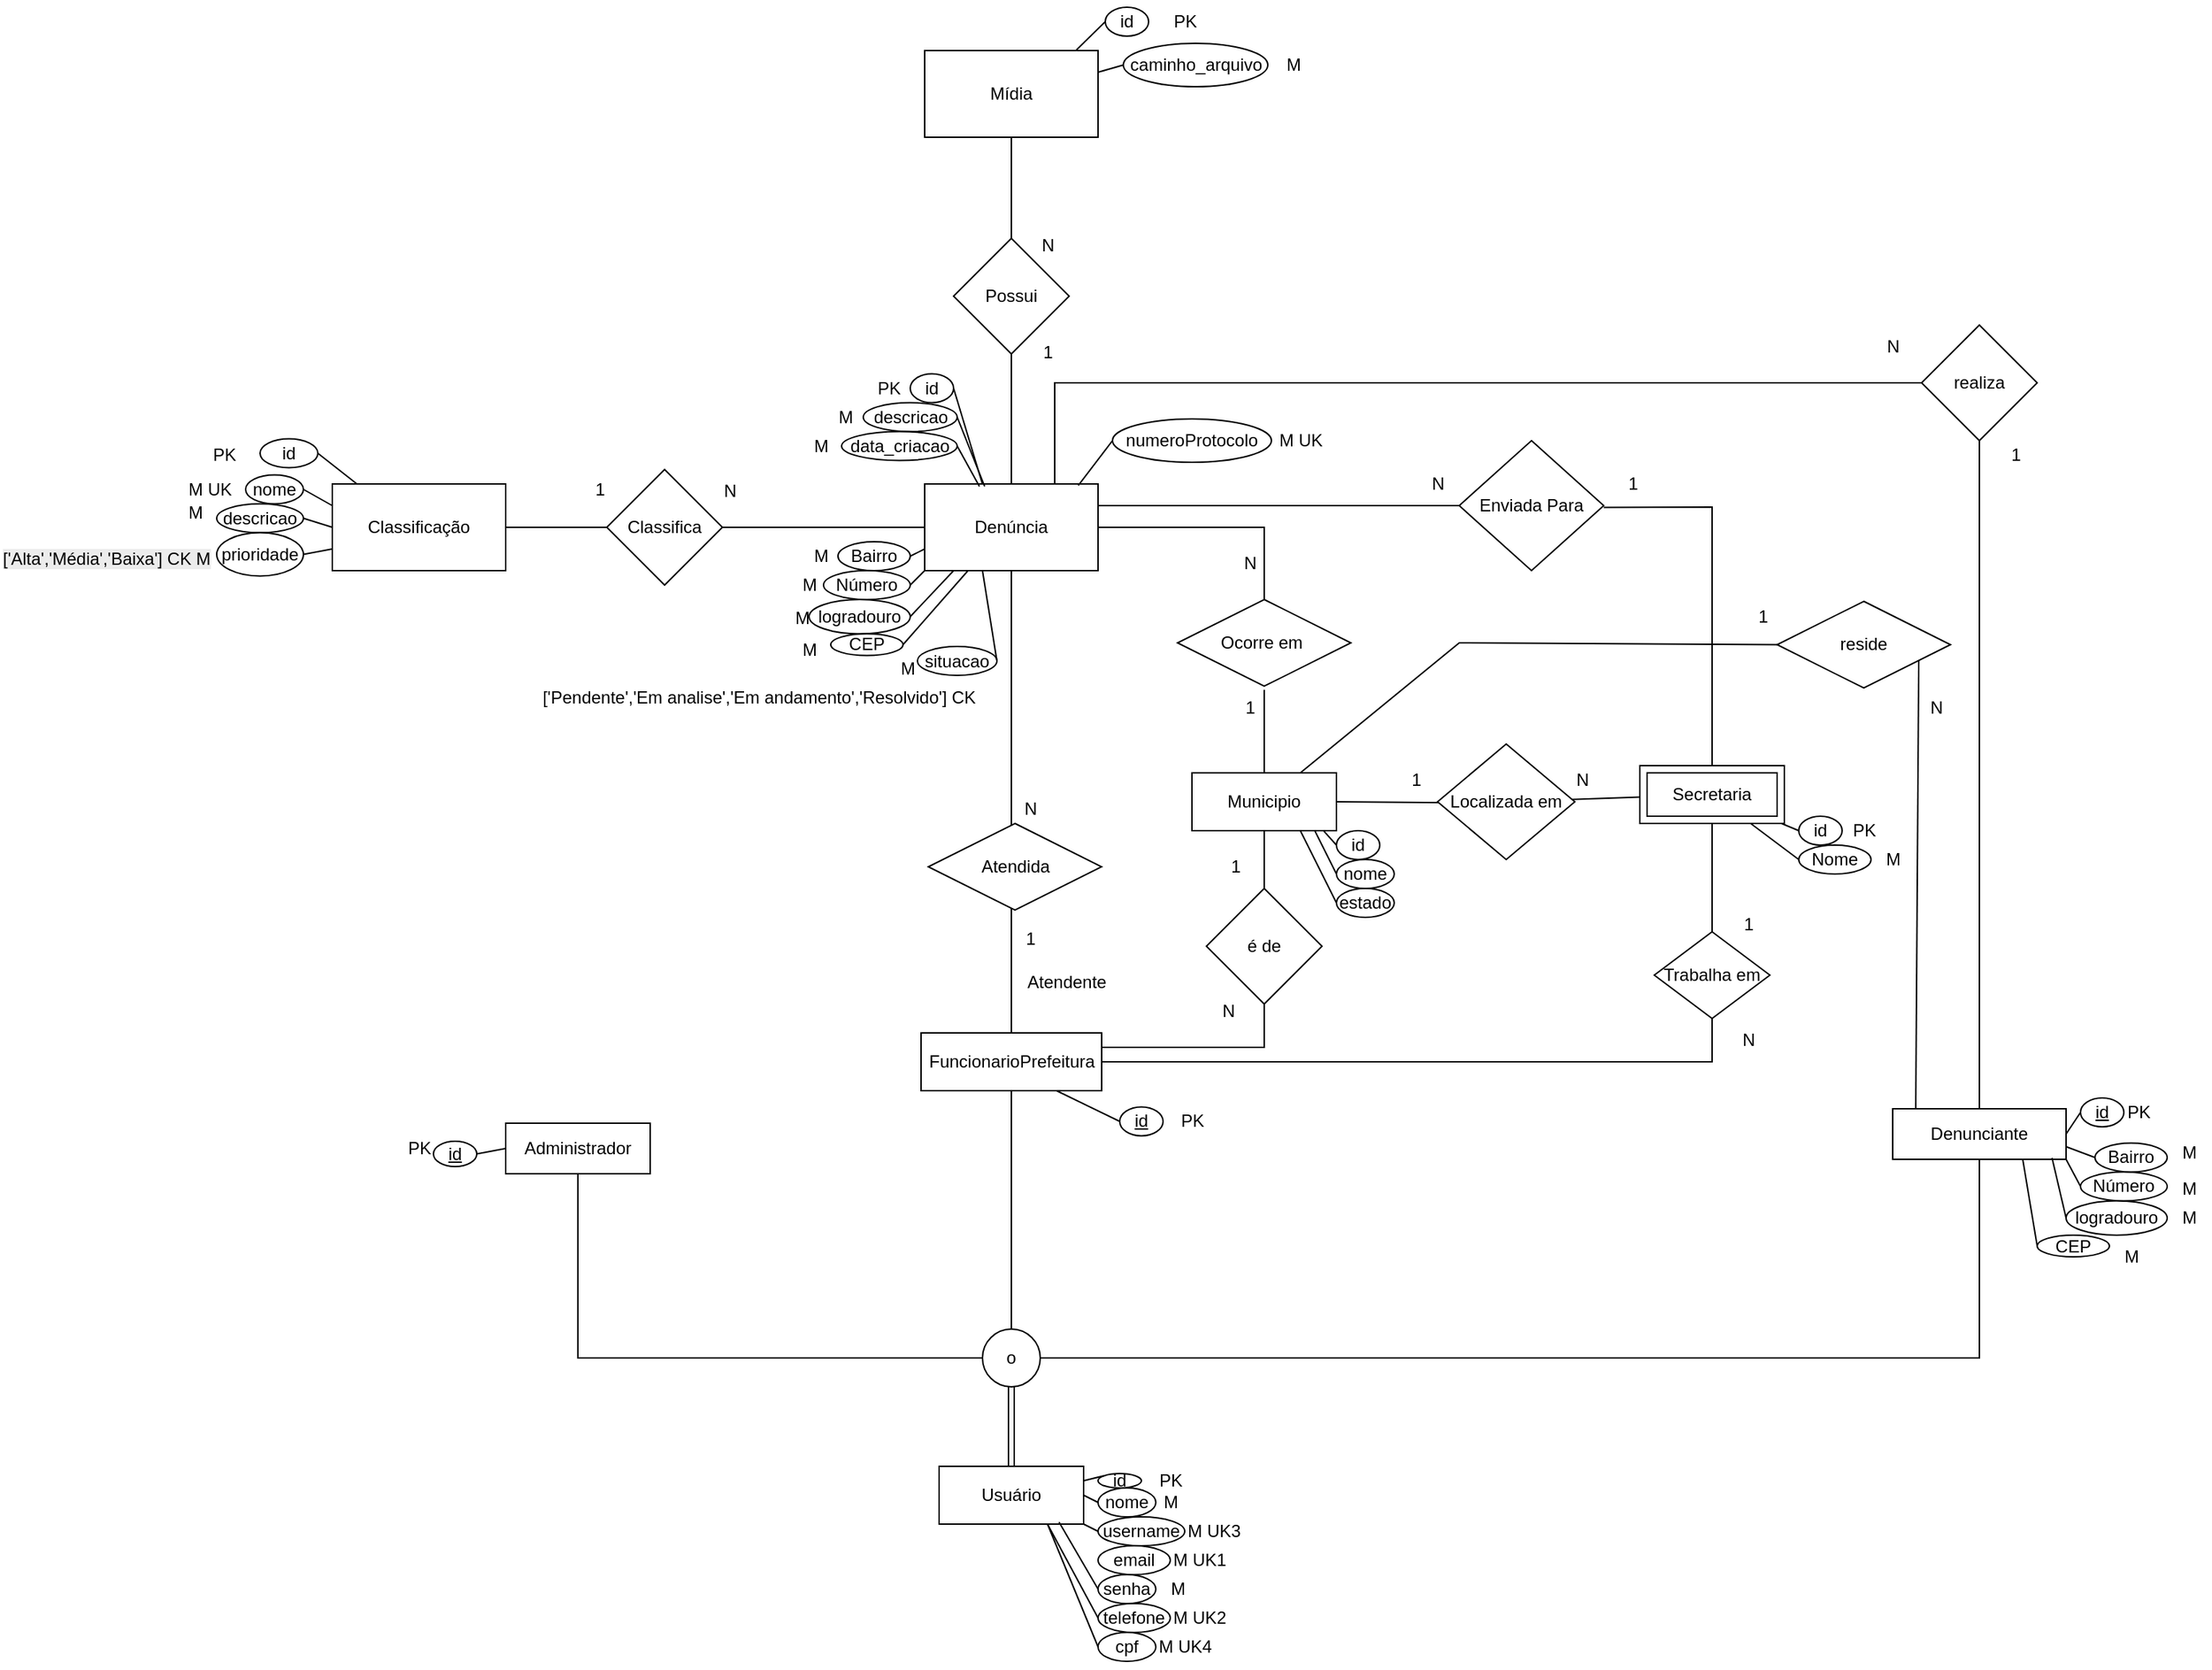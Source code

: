 <mxfile version="27.1.4">
  <diagram name="Página-1" id="dTBYpsWQFZwytrFaCJFg">
    <mxGraphModel dx="2107" dy="1709" grid="1" gridSize="10" guides="1" tooltips="1" connect="1" arrows="1" fold="1" page="1" pageScale="1" pageWidth="827" pageHeight="1169" math="0" shadow="0">
      <root>
        <mxCell id="0" />
        <mxCell id="1" parent="0" />
        <mxCell id="-HPxGVENbK4zKSCoRWja-1" value="Usuário" style="whiteSpace=wrap;html=1;align=center;" parent="1" vertex="1">
          <mxGeometry x="320" y="660" width="100" height="40" as="geometry" />
        </mxCell>
        <mxCell id="-HPxGVENbK4zKSCoRWja-2" value="id" style="ellipse;whiteSpace=wrap;html=1;" parent="1" vertex="1">
          <mxGeometry x="430" y="665" width="30" height="10" as="geometry" />
        </mxCell>
        <mxCell id="-HPxGVENbK4zKSCoRWja-3" value="nome" style="ellipse;whiteSpace=wrap;html=1;" parent="1" vertex="1">
          <mxGeometry x="430" y="675" width="40" height="20" as="geometry" />
        </mxCell>
        <mxCell id="-HPxGVENbK4zKSCoRWja-4" value="email" style="ellipse;whiteSpace=wrap;html=1;" parent="1" vertex="1">
          <mxGeometry x="430" y="715" width="50" height="20" as="geometry" />
        </mxCell>
        <mxCell id="-HPxGVENbK4zKSCoRWja-5" value="senha" style="ellipse;whiteSpace=wrap;html=1;" parent="1" vertex="1">
          <mxGeometry x="430" y="735" width="40" height="20" as="geometry" />
        </mxCell>
        <mxCell id="-HPxGVENbK4zKSCoRWja-6" value="telefone" style="ellipse;whiteSpace=wrap;html=1;" parent="1" vertex="1">
          <mxGeometry x="430" y="755" width="50" height="20" as="geometry" />
        </mxCell>
        <mxCell id="-HPxGVENbK4zKSCoRWja-7" value="PK" style="text;html=1;align=center;verticalAlign=middle;resizable=0;points=[];autosize=1;strokeColor=none;fillColor=none;" parent="1" vertex="1">
          <mxGeometry x="460" y="655" width="40" height="30" as="geometry" />
        </mxCell>
        <mxCell id="-HPxGVENbK4zKSCoRWja-8" value="M" style="text;html=1;align=center;verticalAlign=middle;resizable=0;points=[];autosize=1;strokeColor=none;fillColor=none;" parent="1" vertex="1">
          <mxGeometry x="465" y="670" width="30" height="30" as="geometry" />
        </mxCell>
        <mxCell id="-HPxGVENbK4zKSCoRWja-9" value="M UK1" style="text;html=1;align=center;verticalAlign=middle;resizable=0;points=[];autosize=1;strokeColor=none;fillColor=none;" parent="1" vertex="1">
          <mxGeometry x="470" y="710" width="60" height="30" as="geometry" />
        </mxCell>
        <mxCell id="-HPxGVENbK4zKSCoRWja-10" value="M" style="text;html=1;align=center;verticalAlign=middle;resizable=0;points=[];autosize=1;strokeColor=none;fillColor=none;" parent="1" vertex="1">
          <mxGeometry x="470" y="730" width="30" height="30" as="geometry" />
        </mxCell>
        <mxCell id="-HPxGVENbK4zKSCoRWja-11" value="M UK2" style="text;html=1;align=center;verticalAlign=middle;resizable=0;points=[];autosize=1;strokeColor=none;fillColor=none;" parent="1" vertex="1">
          <mxGeometry x="470" y="750" width="60" height="30" as="geometry" />
        </mxCell>
        <mxCell id="-HPxGVENbK4zKSCoRWja-12" value="" style="endArrow=none;html=1;rounded=0;exitX=1;exitY=0.5;exitDx=0;exitDy=0;entryX=0;entryY=0.5;entryDx=0;entryDy=0;" parent="1" source="-HPxGVENbK4zKSCoRWja-1" target="-HPxGVENbK4zKSCoRWja-3" edge="1">
          <mxGeometry relative="1" as="geometry">
            <mxPoint x="290" y="540" as="sourcePoint" />
            <mxPoint x="450" y="540" as="targetPoint" />
          </mxGeometry>
        </mxCell>
        <mxCell id="-HPxGVENbK4zKSCoRWja-13" value="" style="endArrow=none;html=1;rounded=0;exitX=1;exitY=0.25;exitDx=0;exitDy=0;entryX=0;entryY=0;entryDx=0;entryDy=0;" parent="1" source="-HPxGVENbK4zKSCoRWja-1" target="-HPxGVENbK4zKSCoRWja-2" edge="1">
          <mxGeometry relative="1" as="geometry">
            <mxPoint x="290" y="540" as="sourcePoint" />
            <mxPoint x="450" y="540" as="targetPoint" />
          </mxGeometry>
        </mxCell>
        <mxCell id="-HPxGVENbK4zKSCoRWja-14" value="" style="endArrow=none;html=1;rounded=0;exitX=0.75;exitY=1;exitDx=0;exitDy=0;entryX=0;entryY=0.5;entryDx=0;entryDy=0;" parent="1" source="-HPxGVENbK4zKSCoRWja-1" target="-HPxGVENbK4zKSCoRWja-6" edge="1">
          <mxGeometry relative="1" as="geometry">
            <mxPoint x="440" y="700" as="sourcePoint" />
            <mxPoint x="450" y="720" as="targetPoint" />
            <Array as="points" />
          </mxGeometry>
        </mxCell>
        <mxCell id="-HPxGVENbK4zKSCoRWja-15" value="" style="endArrow=none;html=1;rounded=0;exitX=0.83;exitY=0.967;exitDx=0;exitDy=0;entryX=0;entryY=0.5;entryDx=0;entryDy=0;exitPerimeter=0;" parent="1" source="-HPxGVENbK4zKSCoRWja-1" target="-HPxGVENbK4zKSCoRWja-5" edge="1">
          <mxGeometry relative="1" as="geometry">
            <mxPoint x="290" y="540" as="sourcePoint" />
            <mxPoint x="450" y="540" as="targetPoint" />
          </mxGeometry>
        </mxCell>
        <mxCell id="-HPxGVENbK4zKSCoRWja-16" value="o" style="ellipse;whiteSpace=wrap;html=1;align=center;" parent="1" vertex="1">
          <mxGeometry x="350" y="565" width="40" height="40" as="geometry" />
        </mxCell>
        <mxCell id="-HPxGVENbK4zKSCoRWja-17" value="" style="shape=link;html=1;rounded=0;exitX=0.5;exitY=0;exitDx=0;exitDy=0;entryX=0.5;entryY=1;entryDx=0;entryDy=0;" parent="1" source="-HPxGVENbK4zKSCoRWja-1" target="-HPxGVENbK4zKSCoRWja-16" edge="1">
          <mxGeometry relative="1" as="geometry">
            <mxPoint x="290" y="380" as="sourcePoint" />
            <mxPoint x="450" y="380" as="targetPoint" />
          </mxGeometry>
        </mxCell>
        <mxCell id="-HPxGVENbK4zKSCoRWja-18" value="" style="resizable=0;html=1;whiteSpace=wrap;align=right;verticalAlign=bottom;" parent="-HPxGVENbK4zKSCoRWja-17" connectable="0" vertex="1">
          <mxGeometry x="1" relative="1" as="geometry" />
        </mxCell>
        <mxCell id="-HPxGVENbK4zKSCoRWja-19" value="Administrador" style="whiteSpace=wrap;html=1;align=center;" parent="1" vertex="1">
          <mxGeometry x="20" y="422.5" width="100" height="35" as="geometry" />
        </mxCell>
        <mxCell id="-HPxGVENbK4zKSCoRWja-20" value="&lt;u&gt;id&lt;/u&gt;" style="ellipse;whiteSpace=wrap;html=1;" parent="1" vertex="1">
          <mxGeometry x="-30" y="435" width="30" height="17.5" as="geometry" />
        </mxCell>
        <mxCell id="-HPxGVENbK4zKSCoRWja-21" value="PK" style="text;html=1;align=center;verticalAlign=middle;resizable=0;points=[];autosize=1;strokeColor=none;fillColor=none;" parent="1" vertex="1">
          <mxGeometry x="-60" y="425" width="40" height="30" as="geometry" />
        </mxCell>
        <mxCell id="-HPxGVENbK4zKSCoRWja-22" value="username" style="ellipse;whiteSpace=wrap;html=1;" parent="1" vertex="1">
          <mxGeometry x="430" y="695" width="60" height="20" as="geometry" />
        </mxCell>
        <mxCell id="-HPxGVENbK4zKSCoRWja-23" value="" style="endArrow=none;html=1;rounded=0;exitX=1;exitY=1;exitDx=0;exitDy=0;entryX=0;entryY=0.5;entryDx=0;entryDy=0;" parent="1" source="-HPxGVENbK4zKSCoRWja-1" target="-HPxGVENbK4zKSCoRWja-22" edge="1">
          <mxGeometry relative="1" as="geometry">
            <mxPoint x="430" y="690" as="sourcePoint" />
            <mxPoint x="440" y="695" as="targetPoint" />
          </mxGeometry>
        </mxCell>
        <mxCell id="-HPxGVENbK4zKSCoRWja-24" value="M UK3" style="text;html=1;align=center;verticalAlign=middle;resizable=0;points=[];autosize=1;strokeColor=none;fillColor=none;" parent="1" vertex="1">
          <mxGeometry x="480" y="690" width="60" height="30" as="geometry" />
        </mxCell>
        <mxCell id="-HPxGVENbK4zKSCoRWja-25" value="" style="endArrow=none;html=1;rounded=0;exitX=1;exitY=0.5;exitDx=0;exitDy=0;entryX=0;entryY=0.5;entryDx=0;entryDy=0;" parent="1" source="-HPxGVENbK4zKSCoRWja-20" target="-HPxGVENbK4zKSCoRWja-19" edge="1">
          <mxGeometry relative="1" as="geometry">
            <mxPoint x="60" y="442.5" as="sourcePoint" />
            <mxPoint x="220" y="442.5" as="targetPoint" />
          </mxGeometry>
        </mxCell>
        <mxCell id="-HPxGVENbK4zKSCoRWja-26" value="" style="endArrow=none;html=1;rounded=0;exitX=0.5;exitY=1;exitDx=0;exitDy=0;entryX=0;entryY=0.5;entryDx=0;entryDy=0;" parent="1" source="-HPxGVENbK4zKSCoRWja-19" target="-HPxGVENbK4zKSCoRWja-16" edge="1">
          <mxGeometry relative="1" as="geometry">
            <mxPoint x="140" y="460" as="sourcePoint" />
            <mxPoint x="300" y="460" as="targetPoint" />
            <Array as="points">
              <mxPoint x="70" y="585" />
            </Array>
          </mxGeometry>
        </mxCell>
        <mxCell id="-HPxGVENbK4zKSCoRWja-27" value="FuncionarioPrefeitura" style="whiteSpace=wrap;html=1;" parent="1" vertex="1">
          <mxGeometry x="307.5" y="360" width="125" height="40" as="geometry" />
        </mxCell>
        <mxCell id="-HPxGVENbK4zKSCoRWja-28" value="" style="endArrow=none;html=1;rounded=0;exitX=0.5;exitY=0;exitDx=0;exitDy=0;entryX=0.5;entryY=1;entryDx=0;entryDy=0;" parent="1" source="-HPxGVENbK4zKSCoRWja-16" target="-HPxGVENbK4zKSCoRWja-27" edge="1">
          <mxGeometry relative="1" as="geometry">
            <mxPoint x="290" y="460" as="sourcePoint" />
            <mxPoint x="450" y="460" as="targetPoint" />
          </mxGeometry>
        </mxCell>
        <mxCell id="-HPxGVENbK4zKSCoRWja-29" value="&lt;div&gt;&lt;span style=&quot;background-color: transparent; color: light-dark(rgb(0, 0, 0), rgb(255, 255, 255));&quot;&gt;Denunciante&lt;/span&gt;&lt;/div&gt;" style="whiteSpace=wrap;html=1;" parent="1" vertex="1">
          <mxGeometry x="980" y="412.5" width="120" height="35" as="geometry" />
        </mxCell>
        <mxCell id="-HPxGVENbK4zKSCoRWja-30" value="" style="endArrow=none;html=1;rounded=0;exitX=1;exitY=0.5;exitDx=0;exitDy=0;entryX=0.5;entryY=1;entryDx=0;entryDy=0;" parent="1" source="-HPxGVENbK4zKSCoRWja-16" target="-HPxGVENbK4zKSCoRWja-29" edge="1">
          <mxGeometry relative="1" as="geometry">
            <mxPoint x="400" y="460" as="sourcePoint" />
            <mxPoint x="560" y="460" as="targetPoint" />
            <Array as="points">
              <mxPoint x="740" y="585" />
              <mxPoint x="1040" y="585" />
            </Array>
          </mxGeometry>
        </mxCell>
        <mxCell id="-HPxGVENbK4zKSCoRWja-31" value="&lt;u&gt;id&lt;/u&gt;" style="ellipse;whiteSpace=wrap;html=1;" parent="1" vertex="1">
          <mxGeometry x="445" y="411.25" width="30" height="20" as="geometry" />
        </mxCell>
        <mxCell id="-HPxGVENbK4zKSCoRWja-32" value="&lt;u&gt;id&lt;/u&gt;" style="ellipse;whiteSpace=wrap;html=1;" parent="1" vertex="1">
          <mxGeometry x="1110" y="405" width="30" height="20" as="geometry" />
        </mxCell>
        <mxCell id="-HPxGVENbK4zKSCoRWja-43" value="" style="endArrow=none;html=1;rounded=0;exitX=1;exitY=0.5;exitDx=0;exitDy=0;entryX=0;entryY=0.5;entryDx=0;entryDy=0;" parent="1" source="-HPxGVENbK4zKSCoRWja-29" target="-HPxGVENbK4zKSCoRWja-32" edge="1">
          <mxGeometry relative="1" as="geometry">
            <mxPoint x="950" y="262.5" as="sourcePoint" />
            <mxPoint x="1110" y="262.5" as="targetPoint" />
          </mxGeometry>
        </mxCell>
        <mxCell id="-HPxGVENbK4zKSCoRWja-44" value="" style="endArrow=none;html=1;rounded=0;exitX=0.75;exitY=1;exitDx=0;exitDy=0;entryX=0;entryY=0.5;entryDx=0;entryDy=0;" parent="1" source="-HPxGVENbK4zKSCoRWja-27" target="-HPxGVENbK4zKSCoRWja-31" edge="1">
          <mxGeometry relative="1" as="geometry">
            <mxPoint x="375.25" y="412.5" as="sourcePoint" />
            <mxPoint x="667.75" y="426.25" as="targetPoint" />
          </mxGeometry>
        </mxCell>
        <mxCell id="-HPxGVENbK4zKSCoRWja-45" value="PK" style="text;html=1;align=center;verticalAlign=middle;resizable=0;points=[];autosize=1;strokeColor=none;fillColor=none;" parent="1" vertex="1">
          <mxGeometry x="475" y="406.25" width="40" height="30" as="geometry" />
        </mxCell>
        <mxCell id="-HPxGVENbK4zKSCoRWja-46" value="PK" style="text;html=1;align=center;verticalAlign=middle;resizable=0;points=[];autosize=1;strokeColor=none;fillColor=none;" parent="1" vertex="1">
          <mxGeometry x="1130" y="400" width="40" height="30" as="geometry" />
        </mxCell>
        <mxCell id="-HPxGVENbK4zKSCoRWja-53" value="Denúncia" style="whiteSpace=wrap;html=1;" parent="1" vertex="1">
          <mxGeometry x="310" y="-20" width="120" height="60" as="geometry" />
        </mxCell>
        <mxCell id="-HPxGVENbK4zKSCoRWja-56" value="[&#39;Pendente&#39;,&#39;Em analise&#39;,&#39;Em andamento&#39;,&#39;Resolvido&#39;] CK" style="text;html=1;align=center;verticalAlign=middle;resizable=0;points=[];autosize=1;strokeColor=none;fillColor=none;" parent="1" vertex="1">
          <mxGeometry x="35" y="112.5" width="320" height="30" as="geometry" />
        </mxCell>
        <mxCell id="-HPxGVENbK4zKSCoRWja-58" value="" style="endArrow=none;html=1;rounded=0;exitX=0.5;exitY=0;exitDx=0;exitDy=0;entryX=0.5;entryY=1;entryDx=0;entryDy=0;" parent="1" source="-HPxGVENbK4zKSCoRWja-27" edge="1">
          <mxGeometry relative="1" as="geometry">
            <mxPoint x="-140" y="370" as="sourcePoint" />
            <mxPoint x="370" y="270" as="targetPoint" />
          </mxGeometry>
        </mxCell>
        <mxCell id="-HPxGVENbK4zKSCoRWja-59" value="1" style="text;html=1;align=center;verticalAlign=middle;resizable=0;points=[];autosize=1;strokeColor=none;fillColor=none;" parent="1" vertex="1">
          <mxGeometry x="367.5" y="280" width="30" height="30" as="geometry" />
        </mxCell>
        <mxCell id="-HPxGVENbK4zKSCoRWja-60" value="" style="endArrow=none;html=1;rounded=0;exitX=0.5;exitY=0;exitDx=0;exitDy=0;entryX=0.5;entryY=1;entryDx=0;entryDy=0;" parent="1" target="-HPxGVENbK4zKSCoRWja-53" edge="1">
          <mxGeometry relative="1" as="geometry">
            <mxPoint x="370" y="220" as="sourcePoint" />
            <mxPoint x="300" y="370" as="targetPoint" />
            <Array as="points" />
          </mxGeometry>
        </mxCell>
        <mxCell id="-HPxGVENbK4zKSCoRWja-61" value="N" style="text;html=1;align=center;verticalAlign=middle;resizable=0;points=[];autosize=1;strokeColor=none;fillColor=none;" parent="1" vertex="1">
          <mxGeometry x="367.5" y="190" width="30" height="30" as="geometry" />
        </mxCell>
        <mxCell id="-HPxGVENbK4zKSCoRWja-63" value="Trabalha em" style="rhombus;whiteSpace=wrap;html=1;" parent="1" vertex="1">
          <mxGeometry x="815" y="290" width="80" height="60" as="geometry" />
        </mxCell>
        <mxCell id="-HPxGVENbK4zKSCoRWja-64" value="" style="endArrow=none;html=1;rounded=0;exitX=1;exitY=0.5;exitDx=0;exitDy=0;entryX=0.5;entryY=1;entryDx=0;entryDy=0;" parent="1" source="-HPxGVENbK4zKSCoRWja-27" target="-HPxGVENbK4zKSCoRWja-63" edge="1">
          <mxGeometry relative="1" as="geometry">
            <mxPoint x="300" y="370" as="sourcePoint" />
            <mxPoint x="460" y="370" as="targetPoint" />
            <Array as="points">
              <mxPoint x="855" y="380" />
            </Array>
          </mxGeometry>
        </mxCell>
        <mxCell id="-HPxGVENbK4zKSCoRWja-65" value="" style="endArrow=none;html=1;rounded=0;entryX=0.5;entryY=0;entryDx=0;entryDy=0;" parent="1" source="AF4IXtCpcORTExW_gY6E-18" target="-HPxGVENbK4zKSCoRWja-63" edge="1">
          <mxGeometry relative="1" as="geometry">
            <mxPoint x="855" y="220" as="sourcePoint" />
            <mxPoint x="785" y="370" as="targetPoint" />
          </mxGeometry>
        </mxCell>
        <mxCell id="-HPxGVENbK4zKSCoRWja-66" value="1" style="text;html=1;align=center;verticalAlign=middle;resizable=0;points=[];autosize=1;strokeColor=none;fillColor=none;" parent="1" vertex="1">
          <mxGeometry x="865" y="270" width="30" height="30" as="geometry" />
        </mxCell>
        <mxCell id="-HPxGVENbK4zKSCoRWja-67" value="N" style="text;html=1;align=center;verticalAlign=middle;resizable=0;points=[];autosize=1;strokeColor=none;fillColor=none;" parent="1" vertex="1">
          <mxGeometry x="865" y="350" width="30" height="30" as="geometry" />
        </mxCell>
        <mxCell id="-HPxGVENbK4zKSCoRWja-69" value="id" style="ellipse;whiteSpace=wrap;html=1;" parent="1" vertex="1">
          <mxGeometry x="915" y="210" width="30" height="20" as="geometry" />
        </mxCell>
        <mxCell id="-HPxGVENbK4zKSCoRWja-70" value="PK" style="text;html=1;align=center;verticalAlign=middle;resizable=0;points=[];autosize=1;strokeColor=none;fillColor=none;" parent="1" vertex="1">
          <mxGeometry x="940" y="205" width="40" height="30" as="geometry" />
        </mxCell>
        <mxCell id="-HPxGVENbK4zKSCoRWja-71" value="Nome" style="ellipse;whiteSpace=wrap;html=1;" parent="1" vertex="1">
          <mxGeometry x="915" y="230" width="50" height="20" as="geometry" />
        </mxCell>
        <mxCell id="-HPxGVENbK4zKSCoRWja-72" value="M" style="text;html=1;align=center;verticalAlign=middle;resizable=0;points=[];autosize=1;strokeColor=none;fillColor=none;" parent="1" vertex="1">
          <mxGeometry x="965" y="225" width="30" height="30" as="geometry" />
        </mxCell>
        <mxCell id="-HPxGVENbK4zKSCoRWja-75" value="" style="endArrow=none;html=1;rounded=0;entryX=0;entryY=0.5;entryDx=0;entryDy=0;" parent="1" source="AF4IXtCpcORTExW_gY6E-18" target="-HPxGVENbK4zKSCoRWja-71" edge="1">
          <mxGeometry relative="1" as="geometry">
            <mxPoint x="892.17" y="221.16" as="sourcePoint" />
            <mxPoint x="1085" y="370" as="targetPoint" />
          </mxGeometry>
        </mxCell>
        <mxCell id="-HPxGVENbK4zKSCoRWja-76" value="" style="endArrow=none;html=1;rounded=0;entryX=0;entryY=0.5;entryDx=0;entryDy=0;" parent="1" source="AF4IXtCpcORTExW_gY6E-18" target="-HPxGVENbK4zKSCoRWja-69" edge="1">
          <mxGeometry relative="1" as="geometry">
            <mxPoint x="900" y="220" as="sourcePoint" />
            <mxPoint x="925" y="270" as="targetPoint" />
          </mxGeometry>
        </mxCell>
        <mxCell id="-HPxGVENbK4zKSCoRWja-77" value="é de" style="rhombus;whiteSpace=wrap;html=1;" parent="1" vertex="1">
          <mxGeometry x="505" y="260" width="80" height="80" as="geometry" />
        </mxCell>
        <mxCell id="-HPxGVENbK4zKSCoRWja-78" value="Municipio" style="whiteSpace=wrap;html=1;" parent="1" vertex="1">
          <mxGeometry x="495" y="180" width="100" height="40" as="geometry" />
        </mxCell>
        <mxCell id="-HPxGVENbK4zKSCoRWja-79" value="" style="endArrow=none;html=1;rounded=0;exitX=1;exitY=0.25;exitDx=0;exitDy=0;entryX=0.5;entryY=1;entryDx=0;entryDy=0;" parent="1" source="-HPxGVENbK4zKSCoRWja-27" target="-HPxGVENbK4zKSCoRWja-77" edge="1">
          <mxGeometry relative="1" as="geometry">
            <mxPoint x="430" y="400" as="sourcePoint" />
            <mxPoint x="510" y="370" as="targetPoint" />
            <Array as="points">
              <mxPoint x="545" y="370" />
            </Array>
          </mxGeometry>
        </mxCell>
        <mxCell id="-HPxGVENbK4zKSCoRWja-80" value="" style="endArrow=none;html=1;rounded=0;exitX=0.5;exitY=1;exitDx=0;exitDy=0;entryX=0.5;entryY=0;entryDx=0;entryDy=0;" parent="1" source="-HPxGVENbK4zKSCoRWja-78" target="-HPxGVENbK4zKSCoRWja-77" edge="1">
          <mxGeometry relative="1" as="geometry">
            <mxPoint x="465" y="400" as="sourcePoint" />
            <mxPoint x="625" y="400" as="targetPoint" />
          </mxGeometry>
        </mxCell>
        <mxCell id="-HPxGVENbK4zKSCoRWja-81" value="id" style="ellipse;whiteSpace=wrap;html=1;" parent="1" vertex="1">
          <mxGeometry x="595" y="220" width="30" height="20" as="geometry" />
        </mxCell>
        <mxCell id="-HPxGVENbK4zKSCoRWja-82" value="" style="endArrow=none;html=1;rounded=0;entryX=0;entryY=0.5;entryDx=0;entryDy=0;exitX=0.913;exitY=1.008;exitDx=0;exitDy=0;exitPerimeter=0;" parent="1" source="-HPxGVENbK4zKSCoRWja-78" target="-HPxGVENbK4zKSCoRWja-81" edge="1">
          <mxGeometry relative="1" as="geometry">
            <mxPoint x="584" y="222" as="sourcePoint" />
            <mxPoint x="650" y="400" as="targetPoint" />
          </mxGeometry>
        </mxCell>
        <mxCell id="-HPxGVENbK4zKSCoRWja-83" value="nome" style="ellipse;whiteSpace=wrap;html=1;" parent="1" vertex="1">
          <mxGeometry x="595" y="240" width="40" height="20" as="geometry" />
        </mxCell>
        <mxCell id="-HPxGVENbK4zKSCoRWja-84" value="estado" style="ellipse;whiteSpace=wrap;html=1;" parent="1" vertex="1">
          <mxGeometry x="595" y="260" width="40" height="20" as="geometry" />
        </mxCell>
        <mxCell id="-HPxGVENbK4zKSCoRWja-85" value="" style="endArrow=none;html=1;rounded=0;exitX=0.85;exitY=1;exitDx=0;exitDy=0;exitPerimeter=0;entryX=0;entryY=0.5;entryDx=0;entryDy=0;" parent="1" source="-HPxGVENbK4zKSCoRWja-78" target="-HPxGVENbK4zKSCoRWja-83" edge="1">
          <mxGeometry relative="1" as="geometry">
            <mxPoint x="490" y="400" as="sourcePoint" />
            <mxPoint x="650" y="400" as="targetPoint" />
          </mxGeometry>
        </mxCell>
        <mxCell id="-HPxGVENbK4zKSCoRWja-86" value="" style="endArrow=none;html=1;rounded=0;exitX=0.75;exitY=1;exitDx=0;exitDy=0;entryX=0;entryY=0.5;entryDx=0;entryDy=0;" parent="1" source="-HPxGVENbK4zKSCoRWja-78" target="-HPxGVENbK4zKSCoRWja-84" edge="1">
          <mxGeometry relative="1" as="geometry">
            <mxPoint x="490" y="400" as="sourcePoint" />
            <mxPoint x="650" y="400" as="targetPoint" />
          </mxGeometry>
        </mxCell>
        <mxCell id="-HPxGVENbK4zKSCoRWja-88" value="" style="endArrow=none;html=1;rounded=0;exitX=1;exitY=0.5;exitDx=0;exitDy=0;entryX=0.07;entryY=0.508;entryDx=0;entryDy=0;entryPerimeter=0;" parent="1" source="-HPxGVENbK4zKSCoRWja-78" target="AF4IXtCpcORTExW_gY6E-21" edge="1">
          <mxGeometry relative="1" as="geometry">
            <mxPoint x="550" y="420" as="sourcePoint" />
            <mxPoint x="660" y="200" as="targetPoint" />
          </mxGeometry>
        </mxCell>
        <mxCell id="-HPxGVENbK4zKSCoRWja-89" value="1" style="text;html=1;align=center;verticalAlign=middle;resizable=0;points=[];autosize=1;strokeColor=none;fillColor=none;" parent="1" vertex="1">
          <mxGeometry x="635" y="170" width="30" height="30" as="geometry" />
        </mxCell>
        <mxCell id="-HPxGVENbK4zKSCoRWja-90" value="N" style="text;html=1;align=center;verticalAlign=middle;resizable=0;points=[];autosize=1;strokeColor=none;fillColor=none;" parent="1" vertex="1">
          <mxGeometry x="750" y="170" width="30" height="30" as="geometry" />
        </mxCell>
        <mxCell id="-HPxGVENbK4zKSCoRWja-91" value="" style="endArrow=none;html=1;rounded=0;exitX=1;exitY=0.5;exitDx=0;exitDy=0;entryX=0.5;entryY=0;entryDx=0;entryDy=0;" parent="1" source="-HPxGVENbK4zKSCoRWja-53" edge="1">
          <mxGeometry relative="1" as="geometry">
            <mxPoint x="490" y="270" as="sourcePoint" />
            <mxPoint x="545.0" y="62.5" as="targetPoint" />
            <Array as="points">
              <mxPoint x="545" y="10" />
            </Array>
          </mxGeometry>
        </mxCell>
        <mxCell id="-HPxGVENbK4zKSCoRWja-92" value="" style="endArrow=none;html=1;rounded=0;entryX=0.5;entryY=0;entryDx=0;entryDy=0;exitX=0.5;exitY=1;exitDx=0;exitDy=0;" parent="1" target="-HPxGVENbK4zKSCoRWja-78" edge="1">
          <mxGeometry relative="1" as="geometry">
            <mxPoint x="545.0" y="122.5" as="sourcePoint" />
            <mxPoint x="650" y="270" as="targetPoint" />
          </mxGeometry>
        </mxCell>
        <mxCell id="-HPxGVENbK4zKSCoRWja-93" value="1" style="text;html=1;align=center;verticalAlign=middle;resizable=0;points=[];autosize=1;strokeColor=none;fillColor=none;" parent="1" vertex="1">
          <mxGeometry x="520" y="120" width="30" height="30" as="geometry" />
        </mxCell>
        <mxCell id="-HPxGVENbK4zKSCoRWja-94" value="N" style="text;html=1;align=center;verticalAlign=middle;resizable=0;points=[];autosize=1;strokeColor=none;fillColor=none;" parent="1" vertex="1">
          <mxGeometry x="520" y="20" width="30" height="30" as="geometry" />
        </mxCell>
        <mxCell id="-HPxGVENbK4zKSCoRWja-97" value="PK" style="text;html=1;align=center;verticalAlign=middle;resizable=0;points=[];autosize=1;strokeColor=none;fillColor=none;" parent="1" vertex="1">
          <mxGeometry x="265" y="-101.25" width="40" height="30" as="geometry" />
        </mxCell>
        <mxCell id="-HPxGVENbK4zKSCoRWja-98" value="id" style="ellipse;whiteSpace=wrap;html=1;" parent="1" vertex="1">
          <mxGeometry x="300" y="-96.25" width="30" height="20" as="geometry" />
        </mxCell>
        <mxCell id="-HPxGVENbK4zKSCoRWja-99" value="M" style="text;html=1;align=center;verticalAlign=middle;resizable=0;points=[];autosize=1;strokeColor=none;fillColor=none;" parent="1" vertex="1">
          <mxGeometry x="240" y="-81.25" width="30" height="30" as="geometry" />
        </mxCell>
        <mxCell id="-HPxGVENbK4zKSCoRWja-100" value="descricao" style="ellipse;whiteSpace=wrap;html=1;" parent="1" vertex="1">
          <mxGeometry x="267.5" y="-76.25" width="65" height="20" as="geometry" />
        </mxCell>
        <mxCell id="-HPxGVENbK4zKSCoRWja-101" value="data_criacao" style="ellipse;whiteSpace=wrap;html=1;" parent="1" vertex="1">
          <mxGeometry x="252.5" y="-56.25" width="80" height="20" as="geometry" />
        </mxCell>
        <mxCell id="-HPxGVENbK4zKSCoRWja-102" value="M" style="text;html=1;align=center;verticalAlign=middle;resizable=0;points=[];autosize=1;strokeColor=none;fillColor=none;" parent="1" vertex="1">
          <mxGeometry x="222.5" y="-61.25" width="30" height="30" as="geometry" />
        </mxCell>
        <mxCell id="-HPxGVENbK4zKSCoRWja-116" value="" style="endArrow=none;html=1;rounded=0;" parent="1" source="AF4IXtCpcORTExW_gY6E-21" target="AF4IXtCpcORTExW_gY6E-18" edge="1">
          <mxGeometry relative="1" as="geometry">
            <mxPoint x="750" y="200" as="sourcePoint" />
            <mxPoint x="810" y="200" as="targetPoint" />
          </mxGeometry>
        </mxCell>
        <mxCell id="-HPxGVENbK4zKSCoRWja-117" value="" style="endArrow=none;html=1;rounded=0;entryX=1;entryY=0.5;entryDx=0;entryDy=0;" parent="1" source="AF4IXtCpcORTExW_gY6E-18" edge="1">
          <mxGeometry relative="1" as="geometry">
            <mxPoint x="855" y="180" as="sourcePoint" />
            <mxPoint x="780" y="-3.75" as="targetPoint" />
            <Array as="points">
              <mxPoint x="855" y="-4" />
            </Array>
          </mxGeometry>
        </mxCell>
        <mxCell id="-HPxGVENbK4zKSCoRWja-118" value="" style="endArrow=none;html=1;rounded=0;exitX=1;exitY=0.25;exitDx=0;exitDy=0;" parent="1" source="-HPxGVENbK4zKSCoRWja-53" target="AF4IXtCpcORTExW_gY6E-46" edge="1">
          <mxGeometry relative="1" as="geometry">
            <mxPoint x="500" y="100" as="sourcePoint" />
            <mxPoint x="680" y="-3.75" as="targetPoint" />
          </mxGeometry>
        </mxCell>
        <mxCell id="-HPxGVENbK4zKSCoRWja-119" value="1" style="text;html=1;align=center;verticalAlign=middle;resizable=0;points=[];autosize=1;strokeColor=none;fillColor=none;" parent="1" vertex="1">
          <mxGeometry x="785" y="-35" width="30" height="30" as="geometry" />
        </mxCell>
        <mxCell id="-HPxGVENbK4zKSCoRWja-120" value="N" style="text;html=1;align=center;verticalAlign=middle;resizable=0;points=[];autosize=1;strokeColor=none;fillColor=none;" parent="1" vertex="1">
          <mxGeometry x="650" y="-35" width="30" height="30" as="geometry" />
        </mxCell>
        <mxCell id="-HPxGVENbK4zKSCoRWja-132" value="cpf" style="ellipse;whiteSpace=wrap;html=1;" parent="1" vertex="1">
          <mxGeometry x="430" y="775" width="40" height="20" as="geometry" />
        </mxCell>
        <mxCell id="-HPxGVENbK4zKSCoRWja-135" value="" style="endArrow=none;html=1;rounded=0;exitX=0.75;exitY=1;exitDx=0;exitDy=0;entryX=0;entryY=0.5;entryDx=0;entryDy=0;" parent="1" source="-HPxGVENbK4zKSCoRWja-1" target="-HPxGVENbK4zKSCoRWja-132" edge="1">
          <mxGeometry width="50" height="50" relative="1" as="geometry">
            <mxPoint x="350" y="530" as="sourcePoint" />
            <mxPoint x="400" y="480" as="targetPoint" />
          </mxGeometry>
        </mxCell>
        <mxCell id="-HPxGVENbK4zKSCoRWja-136" value="M UK4" style="text;html=1;align=center;verticalAlign=middle;resizable=0;points=[];autosize=1;strokeColor=none;fillColor=none;" parent="1" vertex="1">
          <mxGeometry x="460" y="770" width="60" height="30" as="geometry" />
        </mxCell>
        <mxCell id="-HPxGVENbK4zKSCoRWja-137" value="situacao" style="ellipse;whiteSpace=wrap;html=1;" parent="1" vertex="1">
          <mxGeometry x="305" y="92.5" width="55" height="20" as="geometry" />
        </mxCell>
        <mxCell id="-HPxGVENbK4zKSCoRWja-138" value="" style="endArrow=none;html=1;rounded=0;exitX=1;exitY=0.5;exitDx=0;exitDy=0;" parent="1" source="-HPxGVENbK4zKSCoRWja-137" edge="1">
          <mxGeometry width="50" height="50" relative="1" as="geometry">
            <mxPoint x="300" y="128" as="sourcePoint" />
            <mxPoint x="350" y="40" as="targetPoint" />
          </mxGeometry>
        </mxCell>
        <mxCell id="-HPxGVENbK4zKSCoRWja-139" value="M" style="text;html=1;align=center;verticalAlign=middle;resizable=0;points=[];autosize=1;strokeColor=none;fillColor=none;" parent="1" vertex="1">
          <mxGeometry x="282.5" y="92.5" width="30" height="30" as="geometry" />
        </mxCell>
        <mxCell id="-HPxGVENbK4zKSCoRWja-142" value="realiza" style="rhombus;whiteSpace=wrap;html=1;" parent="1" vertex="1">
          <mxGeometry x="1000" y="-130" width="80" height="80" as="geometry" />
        </mxCell>
        <mxCell id="-HPxGVENbK4zKSCoRWja-143" value="" style="endArrow=none;html=1;rounded=0;exitX=0.75;exitY=0;exitDx=0;exitDy=0;entryX=0;entryY=0.5;entryDx=0;entryDy=0;" parent="1" source="-HPxGVENbK4zKSCoRWja-53" target="-HPxGVENbK4zKSCoRWja-142" edge="1">
          <mxGeometry width="50" height="50" relative="1" as="geometry">
            <mxPoint x="380" y="-40" as="sourcePoint" />
            <mxPoint x="430" y="-90" as="targetPoint" />
            <Array as="points">
              <mxPoint x="400" y="-50" />
              <mxPoint x="400" y="-90" />
            </Array>
          </mxGeometry>
        </mxCell>
        <mxCell id="-HPxGVENbK4zKSCoRWja-144" value="" style="endArrow=none;html=1;rounded=0;exitX=0.5;exitY=0;exitDx=0;exitDy=0;entryX=0.5;entryY=1;entryDx=0;entryDy=0;" parent="1" source="-HPxGVENbK4zKSCoRWja-29" target="-HPxGVENbK4zKSCoRWja-142" edge="1">
          <mxGeometry width="50" height="50" relative="1" as="geometry">
            <mxPoint x="1020" y="200" as="sourcePoint" />
            <mxPoint x="1070" y="150" as="targetPoint" />
          </mxGeometry>
        </mxCell>
        <mxCell id="-HPxGVENbK4zKSCoRWja-145" value="N" style="text;html=1;align=center;verticalAlign=middle;resizable=0;points=[];autosize=1;strokeColor=none;fillColor=none;" parent="1" vertex="1">
          <mxGeometry x="965" y="-130" width="30" height="30" as="geometry" />
        </mxCell>
        <mxCell id="-HPxGVENbK4zKSCoRWja-146" value="1" style="text;html=1;align=center;verticalAlign=middle;resizable=0;points=[];autosize=1;strokeColor=none;fillColor=none;" parent="1" vertex="1">
          <mxGeometry x="1050" y="-55" width="30" height="30" as="geometry" />
        </mxCell>
        <mxCell id="-HPxGVENbK4zKSCoRWja-147" value="1" style="text;html=1;align=center;verticalAlign=middle;resizable=0;points=[];autosize=1;strokeColor=none;fillColor=none;" parent="1" vertex="1">
          <mxGeometry x="510" y="230" width="30" height="30" as="geometry" />
        </mxCell>
        <mxCell id="-HPxGVENbK4zKSCoRWja-148" value="N" style="text;html=1;align=center;verticalAlign=middle;resizable=0;points=[];autosize=1;strokeColor=none;fillColor=none;" parent="1" vertex="1">
          <mxGeometry x="505" y="330" width="30" height="30" as="geometry" />
        </mxCell>
        <mxCell id="AF4IXtCpcORTExW_gY6E-2" value="Ocorre em&amp;nbsp;" style="shape=rhombus;perimeter=rhombusPerimeter;whiteSpace=wrap;html=1;align=center;" parent="1" vertex="1">
          <mxGeometry x="485" y="60" width="120" height="60" as="geometry" />
        </mxCell>
        <mxCell id="AF4IXtCpcORTExW_gY6E-8" value="logradouro" style="ellipse;whiteSpace=wrap;html=1;align=center;" parent="1" vertex="1">
          <mxGeometry x="230" y="60" width="70" height="23.75" as="geometry" />
        </mxCell>
        <mxCell id="AF4IXtCpcORTExW_gY6E-9" value="Número" style="ellipse;whiteSpace=wrap;html=1;align=center;" parent="1" vertex="1">
          <mxGeometry x="240" y="40" width="60" height="20" as="geometry" />
        </mxCell>
        <mxCell id="AF4IXtCpcORTExW_gY6E-10" value="Bairro" style="ellipse;whiteSpace=wrap;html=1;align=center;" parent="1" vertex="1">
          <mxGeometry x="250" y="20" width="50" height="20" as="geometry" />
        </mxCell>
        <mxCell id="AF4IXtCpcORTExW_gY6E-11" value="CEP" style="ellipse;whiteSpace=wrap;html=1;align=center;" parent="1" vertex="1">
          <mxGeometry x="245" y="83.75" width="50" height="15" as="geometry" />
        </mxCell>
        <mxCell id="AF4IXtCpcORTExW_gY6E-13" value="" style="endArrow=none;html=1;rounded=0;entryX=0.133;entryY=-0.014;entryDx=0;entryDy=0;exitX=0.817;exitY=0.663;exitDx=0;exitDy=0;exitPerimeter=0;entryPerimeter=0;" parent="1" source="AF4IXtCpcORTExW_gY6E-14" target="-HPxGVENbK4zKSCoRWja-29" edge="1">
          <mxGeometry relative="1" as="geometry">
            <mxPoint x="730" y="430" as="sourcePoint" />
            <mxPoint x="720" y="320" as="targetPoint" />
          </mxGeometry>
        </mxCell>
        <mxCell id="AF4IXtCpcORTExW_gY6E-14" value="reside" style="shape=rhombus;perimeter=rhombusPerimeter;whiteSpace=wrap;html=1;align=center;" parent="1" vertex="1">
          <mxGeometry x="900" y="61.25" width="120" height="60" as="geometry" />
        </mxCell>
        <mxCell id="AF4IXtCpcORTExW_gY6E-15" value="" style="endArrow=none;html=1;rounded=0;exitX=0.75;exitY=0;exitDx=0;exitDy=0;entryX=0;entryY=0.5;entryDx=0;entryDy=0;" parent="1" source="-HPxGVENbK4zKSCoRWja-78" target="AF4IXtCpcORTExW_gY6E-14" edge="1">
          <mxGeometry relative="1" as="geometry">
            <mxPoint x="560" y="320" as="sourcePoint" />
            <mxPoint x="730" y="370" as="targetPoint" />
            <Array as="points">
              <mxPoint x="680" y="90" />
            </Array>
          </mxGeometry>
        </mxCell>
        <mxCell id="AF4IXtCpcORTExW_gY6E-16" value="1" style="text;html=1;align=center;verticalAlign=middle;resizable=0;points=[];autosize=1;strokeColor=none;fillColor=none;" parent="1" vertex="1">
          <mxGeometry x="875" y="56.88" width="30" height="30" as="geometry" />
        </mxCell>
        <mxCell id="AF4IXtCpcORTExW_gY6E-17" value="N" style="text;html=1;align=center;verticalAlign=middle;resizable=0;points=[];autosize=1;strokeColor=none;fillColor=none;" parent="1" vertex="1">
          <mxGeometry x="995" y="120" width="30" height="30" as="geometry" />
        </mxCell>
        <mxCell id="AF4IXtCpcORTExW_gY6E-18" value="Secretaria" style="shape=ext;margin=3;double=1;whiteSpace=wrap;html=1;align=center;" parent="1" vertex="1">
          <mxGeometry x="805" y="175" width="100" height="40" as="geometry" />
        </mxCell>
        <mxCell id="AF4IXtCpcORTExW_gY6E-19" value="Atendida" style="shape=rhombus;perimeter=rhombusPerimeter;whiteSpace=wrap;html=1;align=center;" parent="1" vertex="1">
          <mxGeometry x="312.5" y="215" width="120" height="60" as="geometry" />
        </mxCell>
        <mxCell id="AF4IXtCpcORTExW_gY6E-20" value="Atendente" style="text;html=1;align=center;verticalAlign=middle;resizable=0;points=[];autosize=1;strokeColor=none;fillColor=none;" parent="1" vertex="1">
          <mxGeometry x="367.5" y="310" width="80" height="30" as="geometry" />
        </mxCell>
        <mxCell id="AF4IXtCpcORTExW_gY6E-21" value="Localizada em" style="rhombus;whiteSpace=wrap;html=1;" parent="1" vertex="1">
          <mxGeometry x="665" y="160" width="95" height="80" as="geometry" />
        </mxCell>
        <mxCell id="AF4IXtCpcORTExW_gY6E-23" value="Classificação" style="whiteSpace=wrap;html=1;" parent="1" vertex="1">
          <mxGeometry x="-100" y="-20" width="120" height="60" as="geometry" />
        </mxCell>
        <mxCell id="AF4IXtCpcORTExW_gY6E-25" value="logradouro" style="ellipse;whiteSpace=wrap;html=1;align=center;" parent="1" vertex="1">
          <mxGeometry x="1100" y="476.25" width="70" height="23.75" as="geometry" />
        </mxCell>
        <mxCell id="AF4IXtCpcORTExW_gY6E-26" value="Número" style="ellipse;whiteSpace=wrap;html=1;align=center;" parent="1" vertex="1">
          <mxGeometry x="1110" y="456.25" width="60" height="20" as="geometry" />
        </mxCell>
        <mxCell id="AF4IXtCpcORTExW_gY6E-27" value="Bairro" style="ellipse;whiteSpace=wrap;html=1;align=center;" parent="1" vertex="1">
          <mxGeometry x="1120" y="436.25" width="50" height="20" as="geometry" />
        </mxCell>
        <mxCell id="AF4IXtCpcORTExW_gY6E-28" value="CEP" style="ellipse;whiteSpace=wrap;html=1;align=center;" parent="1" vertex="1">
          <mxGeometry x="1080" y="500" width="50" height="15" as="geometry" />
        </mxCell>
        <mxCell id="AF4IXtCpcORTExW_gY6E-29" value="" style="endArrow=none;html=1;rounded=0;exitX=0.919;exitY=0.971;exitDx=0;exitDy=0;exitPerimeter=0;entryX=0;entryY=0.5;entryDx=0;entryDy=0;" parent="1" source="-HPxGVENbK4zKSCoRWja-29" target="AF4IXtCpcORTExW_gY6E-25" edge="1">
          <mxGeometry relative="1" as="geometry">
            <mxPoint x="730" y="310" as="sourcePoint" />
            <mxPoint x="890" y="310" as="targetPoint" />
          </mxGeometry>
        </mxCell>
        <mxCell id="AF4IXtCpcORTExW_gY6E-30" value="" style="endArrow=none;html=1;rounded=0;exitX=1;exitY=1;exitDx=0;exitDy=0;entryX=0;entryY=0.5;entryDx=0;entryDy=0;" parent="1" source="-HPxGVENbK4zKSCoRWja-29" target="AF4IXtCpcORTExW_gY6E-26" edge="1">
          <mxGeometry relative="1" as="geometry">
            <mxPoint x="730" y="310" as="sourcePoint" />
            <mxPoint x="890" y="310" as="targetPoint" />
          </mxGeometry>
        </mxCell>
        <mxCell id="AF4IXtCpcORTExW_gY6E-31" value="" style="endArrow=none;html=1;rounded=0;exitX=1;exitY=0.75;exitDx=0;exitDy=0;entryX=0;entryY=0.5;entryDx=0;entryDy=0;" parent="1" source="-HPxGVENbK4zKSCoRWja-29" target="AF4IXtCpcORTExW_gY6E-27" edge="1">
          <mxGeometry relative="1" as="geometry">
            <mxPoint x="730" y="310" as="sourcePoint" />
            <mxPoint x="890" y="310" as="targetPoint" />
          </mxGeometry>
        </mxCell>
        <mxCell id="AF4IXtCpcORTExW_gY6E-36" value="" style="endArrow=none;html=1;rounded=0;exitX=0;exitY=0.5;exitDx=0;exitDy=0;entryX=0.75;entryY=1;entryDx=0;entryDy=0;" parent="1" source="AF4IXtCpcORTExW_gY6E-28" target="-HPxGVENbK4zKSCoRWja-29" edge="1">
          <mxGeometry relative="1" as="geometry">
            <mxPoint x="860" y="480" as="sourcePoint" />
            <mxPoint x="1020" y="480" as="targetPoint" />
          </mxGeometry>
        </mxCell>
        <mxCell id="AF4IXtCpcORTExW_gY6E-39" value="" style="endArrow=none;html=1;rounded=0;entryX=0.346;entryY=0.029;entryDx=0;entryDy=0;entryPerimeter=0;exitX=1;exitY=0.5;exitDx=0;exitDy=0;" parent="1" source="-HPxGVENbK4zKSCoRWja-100" target="-HPxGVENbK4zKSCoRWja-53" edge="1">
          <mxGeometry relative="1" as="geometry">
            <mxPoint x="210" y="-160" as="sourcePoint" />
            <mxPoint x="370" y="-160" as="targetPoint" />
          </mxGeometry>
        </mxCell>
        <mxCell id="AF4IXtCpcORTExW_gY6E-40" value="" style="endArrow=none;html=1;rounded=0;exitX=1;exitY=0.5;exitDx=0;exitDy=0;entryX=0.25;entryY=1;entryDx=0;entryDy=0;" parent="1" source="AF4IXtCpcORTExW_gY6E-11" target="-HPxGVENbK4zKSCoRWja-53" edge="1">
          <mxGeometry relative="1" as="geometry">
            <mxPoint x="210" y="-130" as="sourcePoint" />
            <mxPoint x="370" y="-130" as="targetPoint" />
          </mxGeometry>
        </mxCell>
        <mxCell id="AF4IXtCpcORTExW_gY6E-41" value="" style="endArrow=none;html=1;rounded=0;entryX=0.167;entryY=1;entryDx=0;entryDy=0;entryPerimeter=0;exitX=1;exitY=0.5;exitDx=0;exitDy=0;" parent="1" source="AF4IXtCpcORTExW_gY6E-8" target="-HPxGVENbK4zKSCoRWja-53" edge="1">
          <mxGeometry relative="1" as="geometry">
            <mxPoint x="35" y="76.5" as="sourcePoint" />
            <mxPoint x="195" y="76.5" as="targetPoint" />
          </mxGeometry>
        </mxCell>
        <mxCell id="AF4IXtCpcORTExW_gY6E-42" value="" style="endArrow=none;html=1;rounded=0;entryX=0.316;entryY=0.029;entryDx=0;entryDy=0;entryPerimeter=0;exitX=1;exitY=0.5;exitDx=0;exitDy=0;" parent="1" source="-HPxGVENbK4zKSCoRWja-101" target="-HPxGVENbK4zKSCoRWja-53" edge="1">
          <mxGeometry relative="1" as="geometry">
            <mxPoint x="70" y="-120" as="sourcePoint" />
            <mxPoint x="230" y="-120" as="targetPoint" />
          </mxGeometry>
        </mxCell>
        <mxCell id="AF4IXtCpcORTExW_gY6E-43" value="" style="endArrow=none;html=1;rounded=0;exitX=1;exitY=0.5;exitDx=0;exitDy=0;entryX=0;entryY=1;entryDx=0;entryDy=0;" parent="1" source="AF4IXtCpcORTExW_gY6E-9" target="-HPxGVENbK4zKSCoRWja-53" edge="1">
          <mxGeometry relative="1" as="geometry">
            <mxPoint x="80" y="-110" as="sourcePoint" />
            <mxPoint x="240" y="-110" as="targetPoint" />
          </mxGeometry>
        </mxCell>
        <mxCell id="AF4IXtCpcORTExW_gY6E-44" value="" style="endArrow=none;html=1;rounded=0;entryX=0.333;entryY=0;entryDx=0;entryDy=0;entryPerimeter=0;exitX=1;exitY=0.5;exitDx=0;exitDy=0;" parent="1" source="-HPxGVENbK4zKSCoRWja-98" target="-HPxGVENbK4zKSCoRWja-53" edge="1">
          <mxGeometry relative="1" as="geometry">
            <mxPoint x="90" y="-100" as="sourcePoint" />
            <mxPoint x="250" y="-100" as="targetPoint" />
          </mxGeometry>
        </mxCell>
        <mxCell id="AF4IXtCpcORTExW_gY6E-46" value="Enviada Para" style="rhombus;whiteSpace=wrap;html=1;" parent="1" vertex="1">
          <mxGeometry x="680" y="-50" width="100" height="90" as="geometry" />
        </mxCell>
        <mxCell id="AF4IXtCpcORTExW_gY6E-50" value="" style="endArrow=none;html=1;rounded=0;exitX=1;exitY=0.5;exitDx=0;exitDy=0;entryX=0;entryY=0.75;entryDx=0;entryDy=0;" parent="1" source="AF4IXtCpcORTExW_gY6E-10" target="-HPxGVENbK4zKSCoRWja-53" edge="1">
          <mxGeometry relative="1" as="geometry">
            <mxPoint x="40" y="90" as="sourcePoint" />
            <mxPoint x="200" y="90" as="targetPoint" />
          </mxGeometry>
        </mxCell>
        <mxCell id="AF4IXtCpcORTExW_gY6E-51" value="id" style="ellipse;whiteSpace=wrap;html=1;" parent="1" vertex="1">
          <mxGeometry x="-150" y="-51.25" width="40" height="20" as="geometry" />
        </mxCell>
        <mxCell id="AF4IXtCpcORTExW_gY6E-52" value="Classifica" style="rhombus;whiteSpace=wrap;html=1;" parent="1" vertex="1">
          <mxGeometry x="90" y="-30" width="80" height="80" as="geometry" />
        </mxCell>
        <mxCell id="AF4IXtCpcORTExW_gY6E-53" value="" style="endArrow=none;html=1;rounded=0;exitX=1;exitY=0.5;exitDx=0;exitDy=0;entryX=0;entryY=0.5;entryDx=0;entryDy=0;" parent="1" source="AF4IXtCpcORTExW_gY6E-52" target="-HPxGVENbK4zKSCoRWja-53" edge="1">
          <mxGeometry relative="1" as="geometry">
            <mxPoint x="200" y="10" as="sourcePoint" />
            <mxPoint x="360" y="10" as="targetPoint" />
          </mxGeometry>
        </mxCell>
        <mxCell id="AF4IXtCpcORTExW_gY6E-54" value="" style="endArrow=none;html=1;rounded=0;exitX=1;exitY=0.5;exitDx=0;exitDy=0;entryX=0;entryY=0.5;entryDx=0;entryDy=0;" parent="1" source="AF4IXtCpcORTExW_gY6E-23" target="AF4IXtCpcORTExW_gY6E-52" edge="1">
          <mxGeometry relative="1" as="geometry">
            <mxPoint x="-20" y="70" as="sourcePoint" />
            <mxPoint x="140" y="70" as="targetPoint" />
          </mxGeometry>
        </mxCell>
        <mxCell id="AF4IXtCpcORTExW_gY6E-55" value="" style="endArrow=none;html=1;rounded=0;exitX=1;exitY=0.5;exitDx=0;exitDy=0;entryX=0.142;entryY=0;entryDx=0;entryDy=0;entryPerimeter=0;" parent="1" source="AF4IXtCpcORTExW_gY6E-51" target="AF4IXtCpcORTExW_gY6E-23" edge="1">
          <mxGeometry relative="1" as="geometry">
            <mxPoint x="-250" y="50" as="sourcePoint" />
            <mxPoint x="-90" y="50" as="targetPoint" />
          </mxGeometry>
        </mxCell>
        <mxCell id="AF4IXtCpcORTExW_gY6E-56" value="&lt;div&gt;&lt;span style=&quot;background-color: transparent; color: light-dark(rgb(0, 0, 0), rgb(255, 255, 255));&quot;&gt;PK&lt;/span&gt;&lt;/div&gt;" style="text;html=1;align=center;verticalAlign=middle;resizable=0;points=[];autosize=1;strokeColor=none;fillColor=none;" parent="1" vertex="1">
          <mxGeometry x="-195" y="-55" width="40" height="30" as="geometry" />
        </mxCell>
        <mxCell id="AF4IXtCpcORTExW_gY6E-58" value="1" style="text;html=1;align=center;verticalAlign=middle;resizable=0;points=[];autosize=1;strokeColor=none;fillColor=none;" parent="1" vertex="1">
          <mxGeometry x="70" y="-31.25" width="30" height="30" as="geometry" />
        </mxCell>
        <mxCell id="AF4IXtCpcORTExW_gY6E-59" value="N" style="text;html=1;align=center;verticalAlign=middle;resizable=0;points=[];autosize=1;strokeColor=none;fillColor=none;" parent="1" vertex="1">
          <mxGeometry x="160" y="-30" width="30" height="30" as="geometry" />
        </mxCell>
        <mxCell id="VAED-H5kOhUFU7EafATW-1" value="M" style="text;html=1;align=center;verticalAlign=middle;resizable=0;points=[];autosize=1;strokeColor=none;fillColor=none;" parent="1" vertex="1">
          <mxGeometry x="1170" y="427.5" width="30" height="30" as="geometry" />
        </mxCell>
        <mxCell id="VAED-H5kOhUFU7EafATW-2" value="M" style="text;html=1;align=center;verticalAlign=middle;resizable=0;points=[];autosize=1;strokeColor=none;fillColor=none;" parent="1" vertex="1">
          <mxGeometry x="1170" y="452.5" width="30" height="30" as="geometry" />
        </mxCell>
        <mxCell id="VAED-H5kOhUFU7EafATW-3" value="M" style="text;html=1;align=center;verticalAlign=middle;resizable=0;points=[];autosize=1;strokeColor=none;fillColor=none;" parent="1" vertex="1">
          <mxGeometry x="1130" y="500" width="30" height="30" as="geometry" />
        </mxCell>
        <mxCell id="VAED-H5kOhUFU7EafATW-4" value="M" style="text;html=1;align=center;verticalAlign=middle;resizable=0;points=[];autosize=1;strokeColor=none;fillColor=none;" parent="1" vertex="1">
          <mxGeometry x="1170" y="473.13" width="30" height="30" as="geometry" />
        </mxCell>
        <mxCell id="VAED-H5kOhUFU7EafATW-5" value="M" style="text;html=1;align=center;verticalAlign=middle;resizable=0;points=[];autosize=1;strokeColor=none;fillColor=none;" parent="1" vertex="1">
          <mxGeometry x="222.5" y="15" width="30" height="30" as="geometry" />
        </mxCell>
        <mxCell id="VAED-H5kOhUFU7EafATW-6" value="M" style="text;html=1;align=center;verticalAlign=middle;resizable=0;points=[];autosize=1;strokeColor=none;fillColor=none;" parent="1" vertex="1">
          <mxGeometry x="215" y="35" width="30" height="30" as="geometry" />
        </mxCell>
        <mxCell id="VAED-H5kOhUFU7EafATW-7" value="M" style="text;html=1;align=center;verticalAlign=middle;resizable=0;points=[];autosize=1;strokeColor=none;fillColor=none;" parent="1" vertex="1">
          <mxGeometry x="210" y="57.5" width="30" height="30" as="geometry" />
        </mxCell>
        <mxCell id="VAED-H5kOhUFU7EafATW-8" value="M" style="text;html=1;align=center;verticalAlign=middle;resizable=0;points=[];autosize=1;strokeColor=none;fillColor=none;" parent="1" vertex="1">
          <mxGeometry x="215" y="80" width="30" height="30" as="geometry" />
        </mxCell>
        <mxCell id="VAED-H5kOhUFU7EafATW-9" value="Mídia" style="whiteSpace=wrap;html=1;" parent="1" vertex="1">
          <mxGeometry x="310" y="-320" width="120" height="60" as="geometry" />
        </mxCell>
        <mxCell id="VAED-H5kOhUFU7EafATW-10" value="Possui" style="rhombus;whiteSpace=wrap;html=1;" parent="1" vertex="1">
          <mxGeometry x="330" y="-190" width="80" height="80" as="geometry" />
        </mxCell>
        <mxCell id="VAED-H5kOhUFU7EafATW-11" value="" style="endArrow=none;html=1;rounded=0;exitX=0.5;exitY=0;exitDx=0;exitDy=0;entryX=0.5;entryY=1;entryDx=0;entryDy=0;" parent="1" source="VAED-H5kOhUFU7EafATW-10" target="VAED-H5kOhUFU7EafATW-9" edge="1">
          <mxGeometry width="50" height="50" relative="1" as="geometry">
            <mxPoint x="470" y="-90" as="sourcePoint" />
            <mxPoint x="520" y="-140" as="targetPoint" />
          </mxGeometry>
        </mxCell>
        <mxCell id="VAED-H5kOhUFU7EafATW-13" value="" style="endArrow=none;html=1;rounded=0;exitX=0.5;exitY=0;exitDx=0;exitDy=0;entryX=0.5;entryY=1;entryDx=0;entryDy=0;" parent="1" source="-HPxGVENbK4zKSCoRWja-53" target="VAED-H5kOhUFU7EafATW-10" edge="1">
          <mxGeometry width="50" height="50" relative="1" as="geometry">
            <mxPoint x="470" y="-90" as="sourcePoint" />
            <mxPoint x="520" y="-140" as="targetPoint" />
          </mxGeometry>
        </mxCell>
        <mxCell id="VAED-H5kOhUFU7EafATW-15" value="id" style="ellipse;whiteSpace=wrap;html=1;" parent="1" vertex="1">
          <mxGeometry x="435" y="-350" width="30" height="20" as="geometry" />
        </mxCell>
        <mxCell id="VAED-H5kOhUFU7EafATW-16" value="PK" style="text;html=1;align=center;verticalAlign=middle;resizable=0;points=[];autosize=1;strokeColor=none;fillColor=none;" parent="1" vertex="1">
          <mxGeometry x="470" y="-355" width="40" height="30" as="geometry" />
        </mxCell>
        <mxCell id="VAED-H5kOhUFU7EafATW-17" value="N" style="text;html=1;align=center;verticalAlign=middle;resizable=0;points=[];autosize=1;strokeColor=none;fillColor=none;" parent="1" vertex="1">
          <mxGeometry x="380" y="-200" width="30" height="30" as="geometry" />
        </mxCell>
        <mxCell id="VAED-H5kOhUFU7EafATW-18" value="1" style="text;html=1;align=center;verticalAlign=middle;resizable=0;points=[];autosize=1;strokeColor=none;fillColor=none;" parent="1" vertex="1">
          <mxGeometry x="380" y="-126.25" width="30" height="30" as="geometry" />
        </mxCell>
        <mxCell id="K9xFHkBz-ofNZ3Jtl4UN-2" value="numeroProtocolo" style="ellipse;whiteSpace=wrap;html=1;" vertex="1" parent="1">
          <mxGeometry x="440" y="-65" width="110" height="30" as="geometry" />
        </mxCell>
        <mxCell id="K9xFHkBz-ofNZ3Jtl4UN-3" value="" style="endArrow=none;html=1;rounded=0;exitX=0.886;exitY=0.018;exitDx=0;exitDy=0;entryX=0;entryY=0.5;entryDx=0;entryDy=0;exitPerimeter=0;" edge="1" parent="1" source="-HPxGVENbK4zKSCoRWja-53" target="K9xFHkBz-ofNZ3Jtl4UN-2">
          <mxGeometry width="50" height="50" relative="1" as="geometry">
            <mxPoint x="560" y="-30" as="sourcePoint" />
            <mxPoint x="610" y="-80" as="targetPoint" />
          </mxGeometry>
        </mxCell>
        <mxCell id="K9xFHkBz-ofNZ3Jtl4UN-4" value="M UK" style="text;html=1;align=center;verticalAlign=middle;resizable=0;points=[];autosize=1;strokeColor=none;fillColor=none;" vertex="1" parent="1">
          <mxGeometry x="545" y="-65" width="50" height="30" as="geometry" />
        </mxCell>
        <mxCell id="K9xFHkBz-ofNZ3Jtl4UN-6" value="nome" style="ellipse;whiteSpace=wrap;html=1;" vertex="1" parent="1">
          <mxGeometry x="-160" y="-26.25" width="40" height="20" as="geometry" />
        </mxCell>
        <mxCell id="K9xFHkBz-ofNZ3Jtl4UN-7" value="" style="endArrow=none;html=1;rounded=0;exitX=1;exitY=0.5;exitDx=0;exitDy=0;entryX=0;entryY=0.25;entryDx=0;entryDy=0;" edge="1" parent="1" source="K9xFHkBz-ofNZ3Jtl4UN-6" target="AF4IXtCpcORTExW_gY6E-23">
          <mxGeometry width="50" height="50" relative="1" as="geometry">
            <mxPoint x="-160" y="70" as="sourcePoint" />
            <mxPoint x="-110" y="20" as="targetPoint" />
          </mxGeometry>
        </mxCell>
        <mxCell id="K9xFHkBz-ofNZ3Jtl4UN-8" value="M UK" style="text;html=1;align=center;verticalAlign=middle;resizable=0;points=[];autosize=1;strokeColor=none;fillColor=none;" vertex="1" parent="1">
          <mxGeometry x="-210" y="-31.25" width="50" height="30" as="geometry" />
        </mxCell>
        <mxCell id="K9xFHkBz-ofNZ3Jtl4UN-9" value="descricao" style="ellipse;whiteSpace=wrap;html=1;" vertex="1" parent="1">
          <mxGeometry x="-180" y="-6.25" width="60" height="20" as="geometry" />
        </mxCell>
        <mxCell id="K9xFHkBz-ofNZ3Jtl4UN-10" value="" style="endArrow=none;html=1;rounded=0;exitX=1;exitY=0.5;exitDx=0;exitDy=0;entryX=0;entryY=0.5;entryDx=0;entryDy=0;" edge="1" parent="1" source="K9xFHkBz-ofNZ3Jtl4UN-9" target="AF4IXtCpcORTExW_gY6E-23">
          <mxGeometry width="50" height="50" relative="1" as="geometry">
            <mxPoint x="-150" y="120" as="sourcePoint" />
            <mxPoint x="-100" y="70" as="targetPoint" />
          </mxGeometry>
        </mxCell>
        <mxCell id="K9xFHkBz-ofNZ3Jtl4UN-11" value="prioridade" style="ellipse;whiteSpace=wrap;html=1;" vertex="1" parent="1">
          <mxGeometry x="-180" y="13.75" width="60" height="30" as="geometry" />
        </mxCell>
        <mxCell id="K9xFHkBz-ofNZ3Jtl4UN-12" value="" style="endArrow=none;html=1;rounded=0;exitX=1;exitY=0.5;exitDx=0;exitDy=0;entryX=0;entryY=0.75;entryDx=0;entryDy=0;" edge="1" parent="1" source="K9xFHkBz-ofNZ3Jtl4UN-11" target="AF4IXtCpcORTExW_gY6E-23">
          <mxGeometry width="50" height="50" relative="1" as="geometry">
            <mxPoint x="-90" y="110" as="sourcePoint" />
            <mxPoint x="-40" y="60" as="targetPoint" />
          </mxGeometry>
        </mxCell>
        <mxCell id="K9xFHkBz-ofNZ3Jtl4UN-13" value="M" style="text;html=1;align=center;verticalAlign=middle;resizable=0;points=[];autosize=1;strokeColor=none;fillColor=none;" vertex="1" parent="1">
          <mxGeometry x="-210" y="-15" width="30" height="30" as="geometry" />
        </mxCell>
        <mxCell id="K9xFHkBz-ofNZ3Jtl4UN-14" value="&lt;span style=&quot;color: rgb(0, 0, 0); font-family: Helvetica; font-size: 12px; font-style: normal; font-variant-ligatures: normal; font-variant-caps: normal; font-weight: 400; letter-spacing: normal; orphans: 2; text-align: center; text-indent: 0px; text-transform: none; widows: 2; word-spacing: 0px; -webkit-text-stroke-width: 0px; white-space: nowrap; background-color: rgb(236, 236, 236); text-decoration-thickness: initial; text-decoration-style: initial; text-decoration-color: initial; float: none; display: inline !important;&quot;&gt;[&#39;Alta&#39;,&#39;Média&#39;,&#39;Baixa&#39;] CK M&lt;/span&gt;" style="text;whiteSpace=wrap;html=1;" vertex="1" parent="1">
          <mxGeometry x="-330" y="17.5" width="140" height="35" as="geometry" />
        </mxCell>
        <mxCell id="K9xFHkBz-ofNZ3Jtl4UN-16" value="" style="endArrow=none;html=1;rounded=0;exitX=0.875;exitY=-0.006;exitDx=0;exitDy=0;exitPerimeter=0;entryX=0;entryY=0.5;entryDx=0;entryDy=0;" edge="1" parent="1" source="VAED-H5kOhUFU7EafATW-9" target="VAED-H5kOhUFU7EafATW-15">
          <mxGeometry width="50" height="50" relative="1" as="geometry">
            <mxPoint x="370" y="-330" as="sourcePoint" />
            <mxPoint x="420" y="-380" as="targetPoint" />
          </mxGeometry>
        </mxCell>
        <mxCell id="K9xFHkBz-ofNZ3Jtl4UN-17" value="caminho_arquivo" style="ellipse;whiteSpace=wrap;html=1;" vertex="1" parent="1">
          <mxGeometry x="447.5" y="-325" width="100" height="30" as="geometry" />
        </mxCell>
        <mxCell id="K9xFHkBz-ofNZ3Jtl4UN-18" value="" style="endArrow=none;html=1;rounded=0;exitX=1;exitY=0.25;exitDx=0;exitDy=0;entryX=0;entryY=0.5;entryDx=0;entryDy=0;" edge="1" parent="1" source="VAED-H5kOhUFU7EafATW-9" target="K9xFHkBz-ofNZ3Jtl4UN-17">
          <mxGeometry width="50" height="50" relative="1" as="geometry">
            <mxPoint x="500" y="-210" as="sourcePoint" />
            <mxPoint x="550" y="-260" as="targetPoint" />
          </mxGeometry>
        </mxCell>
        <mxCell id="K9xFHkBz-ofNZ3Jtl4UN-19" value="M" style="text;html=1;align=center;verticalAlign=middle;resizable=0;points=[];autosize=1;strokeColor=none;fillColor=none;" vertex="1" parent="1">
          <mxGeometry x="550" y="-325" width="30" height="30" as="geometry" />
        </mxCell>
      </root>
    </mxGraphModel>
  </diagram>
</mxfile>
